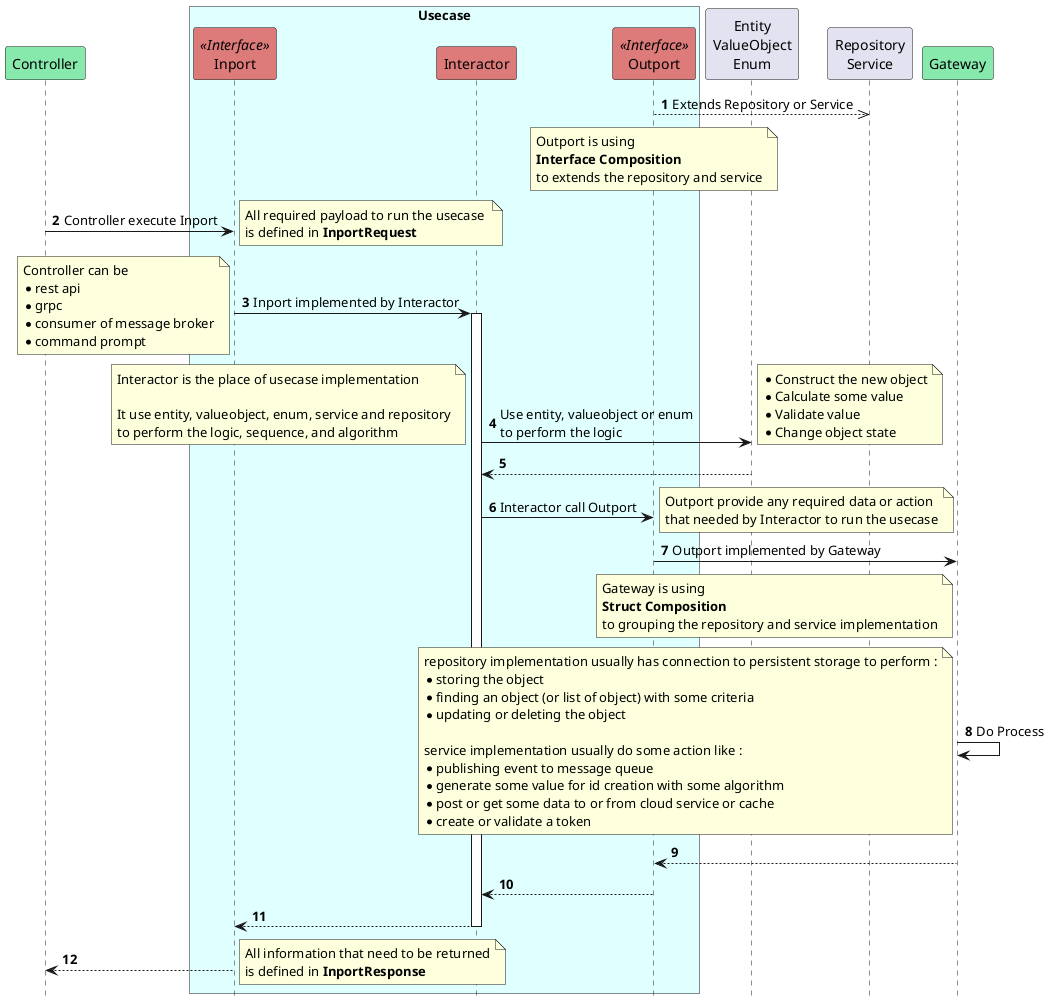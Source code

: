 @startuml How PILAR Architecture work

hide footbox
autonumber

participant Controller #88E9AD

box "Usecase" #LightCyan

participant Inport as "Inport" <<Interface>> #DD7A7A 
participant Interactor as "Interactor" #DD7A7A
participant Outport as "Outport" <<Interface>> #DD7A7A

end box

participant Model1 as "Entity\nValueObject\nEnum"

participant Model2 as "Repository\nService"

participant Gateway as "Gateway" #88E9AD

Outport -->> Model2: Extends Repository or Service

note over Outport
Outport is using
<b>Interface Composition</b>
to extends the repository and service
end note

Controller -> Inport: Controller execute Inport

note right
All required payload to run the usecase 
is defined in <b>InportRequest</b>
end note

Inport -> Interactor ++: Inport implemented by Interactor

note left
Controller can be
* rest api
* grpc
* consumer of message broker
* command prompt
end note

Interactor -> Model1: Use entity, valueobject or enum \nto perform the logic

note left
Interactor is the place of usecase implementation

It use entity, valueobject, enum, service and repository
to perform the logic, sequence, and algorithm
end note

note right
* Construct the new object
* Calculate some value
* Validate value
* Change object state
end note

Model1 --> Interactor:

Interactor -> Outport: Interactor call Outport

note right
Outport provide any required data or action 
that needed by Interactor to run the usecase
end note

Outport -> Gateway: Outport implemented by Gateway

note left Gateway
Gateway is using
<b>Struct Composition</b>
to grouping the repository and service implementation
end note

Gateway -> Gateway : Do Process

note left
repository implementation usually has connection to persistent storage to perform :
* storing the object
* finding an object (or list of object) with some criteria
* updating or deleting the object

service implementation usually do some action like :
* publishing event to message queue
* generate some value for id creation with some algorithm
* post or get some data to or from cloud service or cache
* create or validate a token
end note

Gateway --> Outport :
Outport --> Interactor :

Interactor --> Inport --: 

Inport --> Controller :

note right
All information that need to be returned
is defined in <b>InportResponse</b>
end note


@enduml